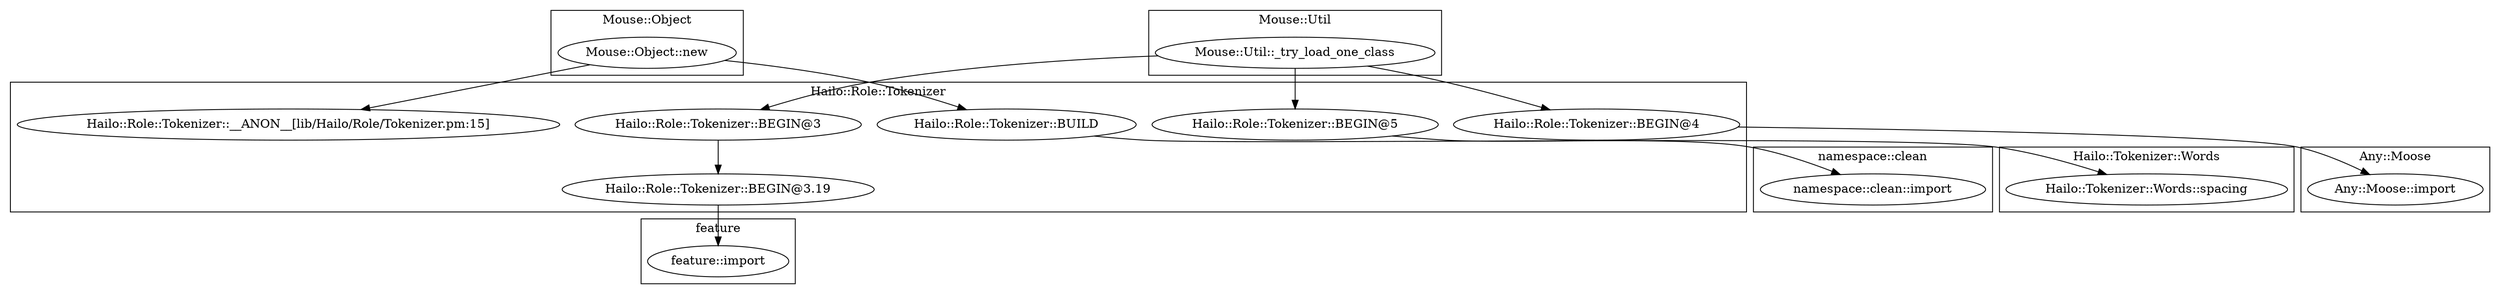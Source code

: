digraph {
graph [overlap=false]
subgraph cluster_Hailo_Tokenizer_Words {
	label="Hailo::Tokenizer::Words";
	"Hailo::Tokenizer::Words::spacing";
}
subgraph cluster_feature {
	label="feature";
	"feature::import";
}
subgraph cluster_Any_Moose {
	label="Any::Moose";
	"Any::Moose::import";
}
subgraph cluster_Mouse_Object {
	label="Mouse::Object";
	"Mouse::Object::new";
}
subgraph cluster_Mouse_Util {
	label="Mouse::Util";
	"Mouse::Util::_try_load_one_class";
}
subgraph cluster_Hailo_Role_Tokenizer {
	label="Hailo::Role::Tokenizer";
	"Hailo::Role::Tokenizer::BEGIN@3.19";
	"Hailo::Role::Tokenizer::BEGIN@5";
	"Hailo::Role::Tokenizer::BEGIN@3";
	"Hailo::Role::Tokenizer::__ANON__[lib/Hailo/Role/Tokenizer.pm:15]";
	"Hailo::Role::Tokenizer::BUILD";
	"Hailo::Role::Tokenizer::BEGIN@4";
}
subgraph cluster_namespace_clean {
	label="namespace::clean";
	"namespace::clean::import";
}
"Mouse::Object::new" -> "Hailo::Role::Tokenizer::BUILD";
"Mouse::Util::_try_load_one_class" -> "Hailo::Role::Tokenizer::BEGIN@4";
"Mouse::Util::_try_load_one_class" -> "Hailo::Role::Tokenizer::BEGIN@3";
"Hailo::Role::Tokenizer::BEGIN@4" -> "Any::Moose::import";
"Mouse::Util::_try_load_one_class" -> "Hailo::Role::Tokenizer::BEGIN@5";
"Hailo::Role::Tokenizer::BEGIN@3.19" -> "feature::import";
"Mouse::Object::new" -> "Hailo::Role::Tokenizer::__ANON__[lib/Hailo/Role/Tokenizer.pm:15]";
"Hailo::Role::Tokenizer::BEGIN@3" -> "Hailo::Role::Tokenizer::BEGIN@3.19";
"Hailo::Role::Tokenizer::BEGIN@5" -> "namespace::clean::import";
"Hailo::Role::Tokenizer::BUILD" -> "Hailo::Tokenizer::Words::spacing";
}
